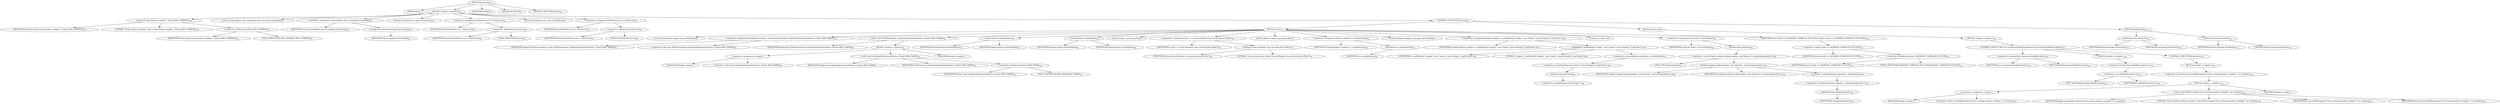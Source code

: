 digraph "execute" {  
"14" [label = <(METHOD,execute)<SUB>82</SUB>> ]
"4" [label = <(PARAM,this)<SUB>82</SUB>> ]
"15" [label = <(BLOCK,&lt;empty&gt;,&lt;empty&gt;)<SUB>82</SUB>> ]
"16" [label = <(log,log(&quot;Using modern compiler&quot;, Project.MSG_VERBOSE))<SUB>83</SUB>> ]
"17" [label = <(IDENTIFIER,attributes,log(&quot;Using modern compiler&quot;, Project.MSG_VERBOSE))<SUB>83</SUB>> ]
"18" [label = <(LITERAL,&quot;Using modern compiler&quot;,log(&quot;Using modern compiler&quot;, Project.MSG_VERBOSE))<SUB>83</SUB>> ]
"19" [label = <(&lt;operator&gt;.fieldAccess,Project.MSG_VERBOSE)<SUB>83</SUB>> ]
"20" [label = <(IDENTIFIER,Project,log(&quot;Using modern compiler&quot;, Project.MSG_VERBOSE))<SUB>83</SUB>> ]
"21" [label = <(FIELD_IDENTIFIER,MSG_VERBOSE,MSG_VERBOSE)<SUB>83</SUB>> ]
"22" [label = <(LOCAL,Commandline cmd: org.apache.tools.ant.types.Commandline)> ]
"23" [label = <(&lt;operator&gt;.assignment,Commandline cmd = setupJavacCommand())<SUB>84</SUB>> ]
"24" [label = <(IDENTIFIER,cmd,Commandline cmd = setupJavacCommand())<SUB>84</SUB>> ]
"25" [label = <(setupJavacCommand,setupJavacCommand())<SUB>84</SUB>> ]
"3" [label = <(IDENTIFIER,this,setupJavacCommand())<SUB>84</SUB>> ]
"26" [label = <(LOCAL,PrintStream err: java.io.PrintStream)> ]
"27" [label = <(&lt;operator&gt;.assignment,PrintStream err = System.err)<SUB>86</SUB>> ]
"28" [label = <(IDENTIFIER,err,PrintStream err = System.err)<SUB>86</SUB>> ]
"29" [label = <(&lt;operator&gt;.fieldAccess,System.err)<SUB>86</SUB>> ]
"30" [label = <(IDENTIFIER,System,PrintStream err = System.err)<SUB>86</SUB>> ]
"31" [label = <(FIELD_IDENTIFIER,err,err)<SUB>86</SUB>> ]
"32" [label = <(LOCAL,PrintStream out: java.io.PrintStream)> ]
"33" [label = <(&lt;operator&gt;.assignment,PrintStream out = System.out)<SUB>87</SUB>> ]
"34" [label = <(IDENTIFIER,out,PrintStream out = System.out)<SUB>87</SUB>> ]
"35" [label = <(&lt;operator&gt;.fieldAccess,System.out)<SUB>87</SUB>> ]
"36" [label = <(IDENTIFIER,System,PrintStream out = System.out)<SUB>87</SUB>> ]
"37" [label = <(FIELD_IDENTIFIER,out,out)<SUB>87</SUB>> ]
"38" [label = <(CONTROL_STRUCTURE,try,try)<SUB>90</SUB>> ]
"39" [label = <(BLOCK,try,try)<SUB>90</SUB>> ]
"6" [label = <(LOCAL,PrintStream logstr: java.io.PrintStream)> ]
"40" [label = <(&lt;operator&gt;.assignment,PrintStream logstr = new PrintStream(new LogOutputStream(attributes, Project.MSG_WARN)))<SUB>91</SUB>> ]
"41" [label = <(IDENTIFIER,logstr,PrintStream logstr = new PrintStream(new LogOutputStream(attributes, Project.MSG_WARN)))<SUB>91</SUB>> ]
"42" [label = <(&lt;operator&gt;.alloc,new PrintStream(new LogOutputStream(attributes, Project.MSG_WARN)))<SUB>92</SUB>> ]
"43" [label = <(&lt;init&gt;,new PrintStream(new LogOutputStream(attributes, Project.MSG_WARN)))<SUB>92</SUB>> ]
"5" [label = <(IDENTIFIER,logstr,new PrintStream(new LogOutputStream(attributes, Project.MSG_WARN)))<SUB>91</SUB>> ]
"44" [label = <(BLOCK,&lt;empty&gt;,&lt;empty&gt;)<SUB>92</SUB>> ]
"45" [label = <(&lt;operator&gt;.assignment,&lt;empty&gt;)> ]
"46" [label = <(IDENTIFIER,$obj0,&lt;empty&gt;)> ]
"47" [label = <(&lt;operator&gt;.alloc,new LogOutputStream(attributes, Project.MSG_WARN))<SUB>92</SUB>> ]
"48" [label = <(&lt;init&gt;,new LogOutputStream(attributes, Project.MSG_WARN))<SUB>92</SUB>> ]
"49" [label = <(IDENTIFIER,$obj0,new LogOutputStream(attributes, Project.MSG_WARN))> ]
"50" [label = <(IDENTIFIER,attributes,new LogOutputStream(attributes, Project.MSG_WARN))<SUB>92</SUB>> ]
"51" [label = <(&lt;operator&gt;.fieldAccess,Project.MSG_WARN)<SUB>92</SUB>> ]
"52" [label = <(IDENTIFIER,Project,new LogOutputStream(attributes, Project.MSG_WARN))<SUB>92</SUB>> ]
"53" [label = <(FIELD_IDENTIFIER,MSG_WARN,MSG_WARN)<SUB>92</SUB>> ]
"54" [label = <(IDENTIFIER,$obj0,&lt;empty&gt;)> ]
"55" [label = <(setOut,System.setOut(logstr))<SUB>93</SUB>> ]
"56" [label = <(IDENTIFIER,System,System.setOut(logstr))<SUB>93</SUB>> ]
"57" [label = <(IDENTIFIER,logstr,System.setOut(logstr))<SUB>93</SUB>> ]
"58" [label = <(setErr,System.setErr(logstr))<SUB>94</SUB>> ]
"59" [label = <(IDENTIFIER,System,System.setErr(logstr))<SUB>94</SUB>> ]
"60" [label = <(IDENTIFIER,logstr,System.setErr(logstr))<SUB>94</SUB>> ]
"61" [label = <(LOCAL,Class c: java.lang.Class)> ]
"62" [label = <(&lt;operator&gt;.assignment,Class c = Class.forName(&quot;com.sun.tools.javac.Main&quot;))<SUB>95</SUB>> ]
"63" [label = <(IDENTIFIER,c,Class c = Class.forName(&quot;com.sun.tools.javac.Main&quot;))<SUB>95</SUB>> ]
"64" [label = <(forName,Class.forName(&quot;com.sun.tools.javac.Main&quot;))<SUB>95</SUB>> ]
"65" [label = <(IDENTIFIER,Class,Class.forName(&quot;com.sun.tools.javac.Main&quot;))<SUB>95</SUB>> ]
"66" [label = <(LITERAL,&quot;com.sun.tools.javac.Main&quot;,Class.forName(&quot;com.sun.tools.javac.Main&quot;))<SUB>95</SUB>> ]
"67" [label = <(LOCAL,Object compiler: java.lang.Object)> ]
"68" [label = <(&lt;operator&gt;.assignment,Object compiler = c.newInstance())<SUB>96</SUB>> ]
"69" [label = <(IDENTIFIER,compiler,Object compiler = c.newInstance())<SUB>96</SUB>> ]
"70" [label = <(newInstance,c.newInstance())<SUB>96</SUB>> ]
"71" [label = <(IDENTIFIER,c,c.newInstance())<SUB>96</SUB>> ]
"72" [label = <(LOCAL,Method compile: java.lang.reflect.Method)> ]
"73" [label = <(&lt;operator&gt;.assignment,Method compile = c.getMethod(&quot;compile&quot;, new Class[] { (new String[] {}).getClass() }))<SUB>97</SUB>> ]
"74" [label = <(IDENTIFIER,compile,Method compile = c.getMethod(&quot;compile&quot;, new Class[] { (new String[] {}).getClass() }))<SUB>97</SUB>> ]
"75" [label = <(getMethod,c.getMethod(&quot;compile&quot;, new Class[] { (new String[] {}).getClass() }))<SUB>97</SUB>> ]
"76" [label = <(IDENTIFIER,c,c.getMethod(&quot;compile&quot;, new Class[] { (new String[] {}).getClass() }))<SUB>97</SUB>> ]
"77" [label = <(LITERAL,&quot;compile&quot;,c.getMethod(&quot;compile&quot;, new Class[] { (new String[] {}).getClass() }))<SUB>97</SUB>> ]
"78" [label = <(&lt;operator&gt;.arrayInitializer,&lt;operator&gt;.arrayInitializer)<SUB>97</SUB>> ]
"79" [label = <(&lt;operator&gt;.arrayInitializer,new Class[] { (new String[] {}).getClass() })<SUB>98</SUB>> ]
"80" [label = <(getClass,this.getClass())<SUB>98</SUB>> ]
"81" [label = <(&lt;operator&gt;.arrayInitializer,new String[] {})<SUB>98</SUB>> ]
"82" [label = <(LOCAL,int result: int)> ]
"83" [label = <(&lt;operator&gt;.assignment,int result = this.intValue())<SUB>99</SUB>> ]
"84" [label = <(IDENTIFIER,result,int result = this.intValue())<SUB>99</SUB>> ]
"85" [label = <(intValue,this.intValue())<SUB>99</SUB>> ]
"86" [label = <(&lt;operator&gt;.cast,(Integer) compile.invoke(compiler, new Object[] { cmd.getArguments() }))<SUB>99</SUB>> ]
"87" [label = <(TYPE_REF,Integer,Integer)<SUB>99</SUB>> ]
"88" [label = <(invoke,compile.invoke(compiler, new Object[] { cmd.getArguments() }))<SUB>99</SUB>> ]
"89" [label = <(IDENTIFIER,compile,compile.invoke(compiler, new Object[] { cmd.getArguments() }))<SUB>99</SUB>> ]
"90" [label = <(IDENTIFIER,compiler,compile.invoke(compiler, new Object[] { cmd.getArguments() }))<SUB>100</SUB>> ]
"91" [label = <(&lt;operator&gt;.arrayInitializer,&lt;operator&gt;.arrayInitializer)<SUB>99</SUB>> ]
"92" [label = <(&lt;operator&gt;.arrayInitializer,new Object[] { cmd.getArguments() })<SUB>100</SUB>> ]
"93" [label = <(getArguments,getArguments())<SUB>100</SUB>> ]
"94" [label = <(IDENTIFIER,cmd,getArguments())<SUB>100</SUB>> ]
"95" [label = <(RETURN,return (result == MODERN_COMPILER_SUCCESS);,return (result == MODERN_COMPILER_SUCCESS);)<SUB>101</SUB>> ]
"96" [label = <(&lt;operator&gt;.equals,result == MODERN_COMPILER_SUCCESS)<SUB>101</SUB>> ]
"97" [label = <(IDENTIFIER,result,result == MODERN_COMPILER_SUCCESS)<SUB>101</SUB>> ]
"98" [label = <(&lt;operator&gt;.fieldAccess,Javac13.MODERN_COMPILER_SUCCESS)<SUB>101</SUB>> ]
"99" [label = <(IDENTIFIER,Javac13,result == MODERN_COMPILER_SUCCESS)<SUB>101</SUB>> ]
"100" [label = <(FIELD_IDENTIFIER,MODERN_COMPILER_SUCCESS,MODERN_COMPILER_SUCCESS)<SUB>101</SUB>> ]
"101" [label = <(BLOCK,catch,catch)> ]
"102" [label = <(BLOCK,&lt;empty&gt;,&lt;empty&gt;)<SUB>102</SUB>> ]
"103" [label = <(CONTROL_STRUCTURE,if (ex instanceof BuildException),if (ex instanceof BuildException))<SUB>103</SUB>> ]
"104" [label = <(&lt;operator&gt;.instanceOf,ex instanceof BuildException)<SUB>103</SUB>> ]
"105" [label = <(IDENTIFIER,ex,ex instanceof BuildException)<SUB>103</SUB>> ]
"106" [label = <(TYPE_REF,BuildException,BuildException)<SUB>103</SUB>> ]
"107" [label = <(BLOCK,&lt;empty&gt;,&lt;empty&gt;)<SUB>103</SUB>> ]
"108" [label = <(&lt;operator&gt;.throw,throw (BuildException) ex;)<SUB>104</SUB>> ]
"109" [label = <(&lt;operator&gt;.cast,(BuildException) ex)<SUB>104</SUB>> ]
"110" [label = <(TYPE_REF,BuildException,BuildException)<SUB>104</SUB>> ]
"111" [label = <(IDENTIFIER,ex,(BuildException) ex)<SUB>104</SUB>> ]
"112" [label = <(CONTROL_STRUCTURE,else,else)<SUB>105</SUB>> ]
"113" [label = <(BLOCK,&lt;empty&gt;,&lt;empty&gt;)<SUB>105</SUB>> ]
"114" [label = <(&lt;operator&gt;.throw,throw new BuildException(&quot;Error starting modern compiler&quot;, ex, location);)<SUB>106</SUB>> ]
"115" [label = <(BLOCK,&lt;empty&gt;,&lt;empty&gt;)<SUB>106</SUB>> ]
"116" [label = <(&lt;operator&gt;.assignment,&lt;empty&gt;)> ]
"117" [label = <(IDENTIFIER,$obj2,&lt;empty&gt;)> ]
"118" [label = <(&lt;operator&gt;.alloc,new BuildException(&quot;Error starting modern compiler&quot;, ex, location))<SUB>106</SUB>> ]
"119" [label = <(&lt;init&gt;,new BuildException(&quot;Error starting modern compiler&quot;, ex, location))<SUB>106</SUB>> ]
"120" [label = <(IDENTIFIER,$obj2,new BuildException(&quot;Error starting modern compiler&quot;, ex, location))> ]
"121" [label = <(LITERAL,&quot;Error starting modern compiler&quot;,new BuildException(&quot;Error starting modern compiler&quot;, ex, location))<SUB>106</SUB>> ]
"122" [label = <(IDENTIFIER,ex,new BuildException(&quot;Error starting modern compiler&quot;, ex, location))<SUB>106</SUB>> ]
"123" [label = <(IDENTIFIER,location,new BuildException(&quot;Error starting modern compiler&quot;, ex, location))<SUB>106</SUB>> ]
"124" [label = <(IDENTIFIER,$obj2,&lt;empty&gt;)> ]
"125" [label = <(BLOCK,finally,finally)<SUB>108</SUB>> ]
"126" [label = <(setErr,System.setErr(err))<SUB>109</SUB>> ]
"127" [label = <(IDENTIFIER,System,System.setErr(err))<SUB>109</SUB>> ]
"128" [label = <(IDENTIFIER,err,System.setErr(err))<SUB>109</SUB>> ]
"129" [label = <(setOut,System.setOut(out))<SUB>110</SUB>> ]
"130" [label = <(IDENTIFIER,System,System.setOut(out))<SUB>110</SUB>> ]
"131" [label = <(IDENTIFIER,out,System.setOut(out))<SUB>110</SUB>> ]
"132" [label = <(MODIFIER,PUBLIC)> ]
"133" [label = <(MODIFIER,VIRTUAL)> ]
"134" [label = <(METHOD_RETURN,boolean)<SUB>82</SUB>> ]
  "14" -> "4" 
  "14" -> "15" 
  "14" -> "132" 
  "14" -> "133" 
  "14" -> "134" 
  "15" -> "16" 
  "15" -> "22" 
  "15" -> "23" 
  "15" -> "26" 
  "15" -> "27" 
  "15" -> "32" 
  "15" -> "33" 
  "15" -> "38" 
  "16" -> "17" 
  "16" -> "18" 
  "16" -> "19" 
  "19" -> "20" 
  "19" -> "21" 
  "23" -> "24" 
  "23" -> "25" 
  "25" -> "3" 
  "27" -> "28" 
  "27" -> "29" 
  "29" -> "30" 
  "29" -> "31" 
  "33" -> "34" 
  "33" -> "35" 
  "35" -> "36" 
  "35" -> "37" 
  "38" -> "39" 
  "38" -> "101" 
  "38" -> "125" 
  "39" -> "6" 
  "39" -> "40" 
  "39" -> "43" 
  "39" -> "55" 
  "39" -> "58" 
  "39" -> "61" 
  "39" -> "62" 
  "39" -> "67" 
  "39" -> "68" 
  "39" -> "72" 
  "39" -> "73" 
  "39" -> "82" 
  "39" -> "83" 
  "39" -> "95" 
  "40" -> "41" 
  "40" -> "42" 
  "43" -> "5" 
  "43" -> "44" 
  "44" -> "45" 
  "44" -> "48" 
  "44" -> "54" 
  "45" -> "46" 
  "45" -> "47" 
  "48" -> "49" 
  "48" -> "50" 
  "48" -> "51" 
  "51" -> "52" 
  "51" -> "53" 
  "55" -> "56" 
  "55" -> "57" 
  "58" -> "59" 
  "58" -> "60" 
  "62" -> "63" 
  "62" -> "64" 
  "64" -> "65" 
  "64" -> "66" 
  "68" -> "69" 
  "68" -> "70" 
  "70" -> "71" 
  "73" -> "74" 
  "73" -> "75" 
  "75" -> "76" 
  "75" -> "77" 
  "75" -> "78" 
  "78" -> "79" 
  "79" -> "80" 
  "80" -> "81" 
  "83" -> "84" 
  "83" -> "85" 
  "85" -> "86" 
  "86" -> "87" 
  "86" -> "88" 
  "88" -> "89" 
  "88" -> "90" 
  "88" -> "91" 
  "91" -> "92" 
  "92" -> "93" 
  "93" -> "94" 
  "95" -> "96" 
  "96" -> "97" 
  "96" -> "98" 
  "98" -> "99" 
  "98" -> "100" 
  "101" -> "102" 
  "102" -> "103" 
  "103" -> "104" 
  "103" -> "107" 
  "103" -> "112" 
  "104" -> "105" 
  "104" -> "106" 
  "107" -> "108" 
  "108" -> "109" 
  "109" -> "110" 
  "109" -> "111" 
  "112" -> "113" 
  "113" -> "114" 
  "114" -> "115" 
  "115" -> "116" 
  "115" -> "119" 
  "115" -> "124" 
  "116" -> "117" 
  "116" -> "118" 
  "119" -> "120" 
  "119" -> "121" 
  "119" -> "122" 
  "119" -> "123" 
  "125" -> "126" 
  "125" -> "129" 
  "126" -> "127" 
  "126" -> "128" 
  "129" -> "130" 
  "129" -> "131" 
}
